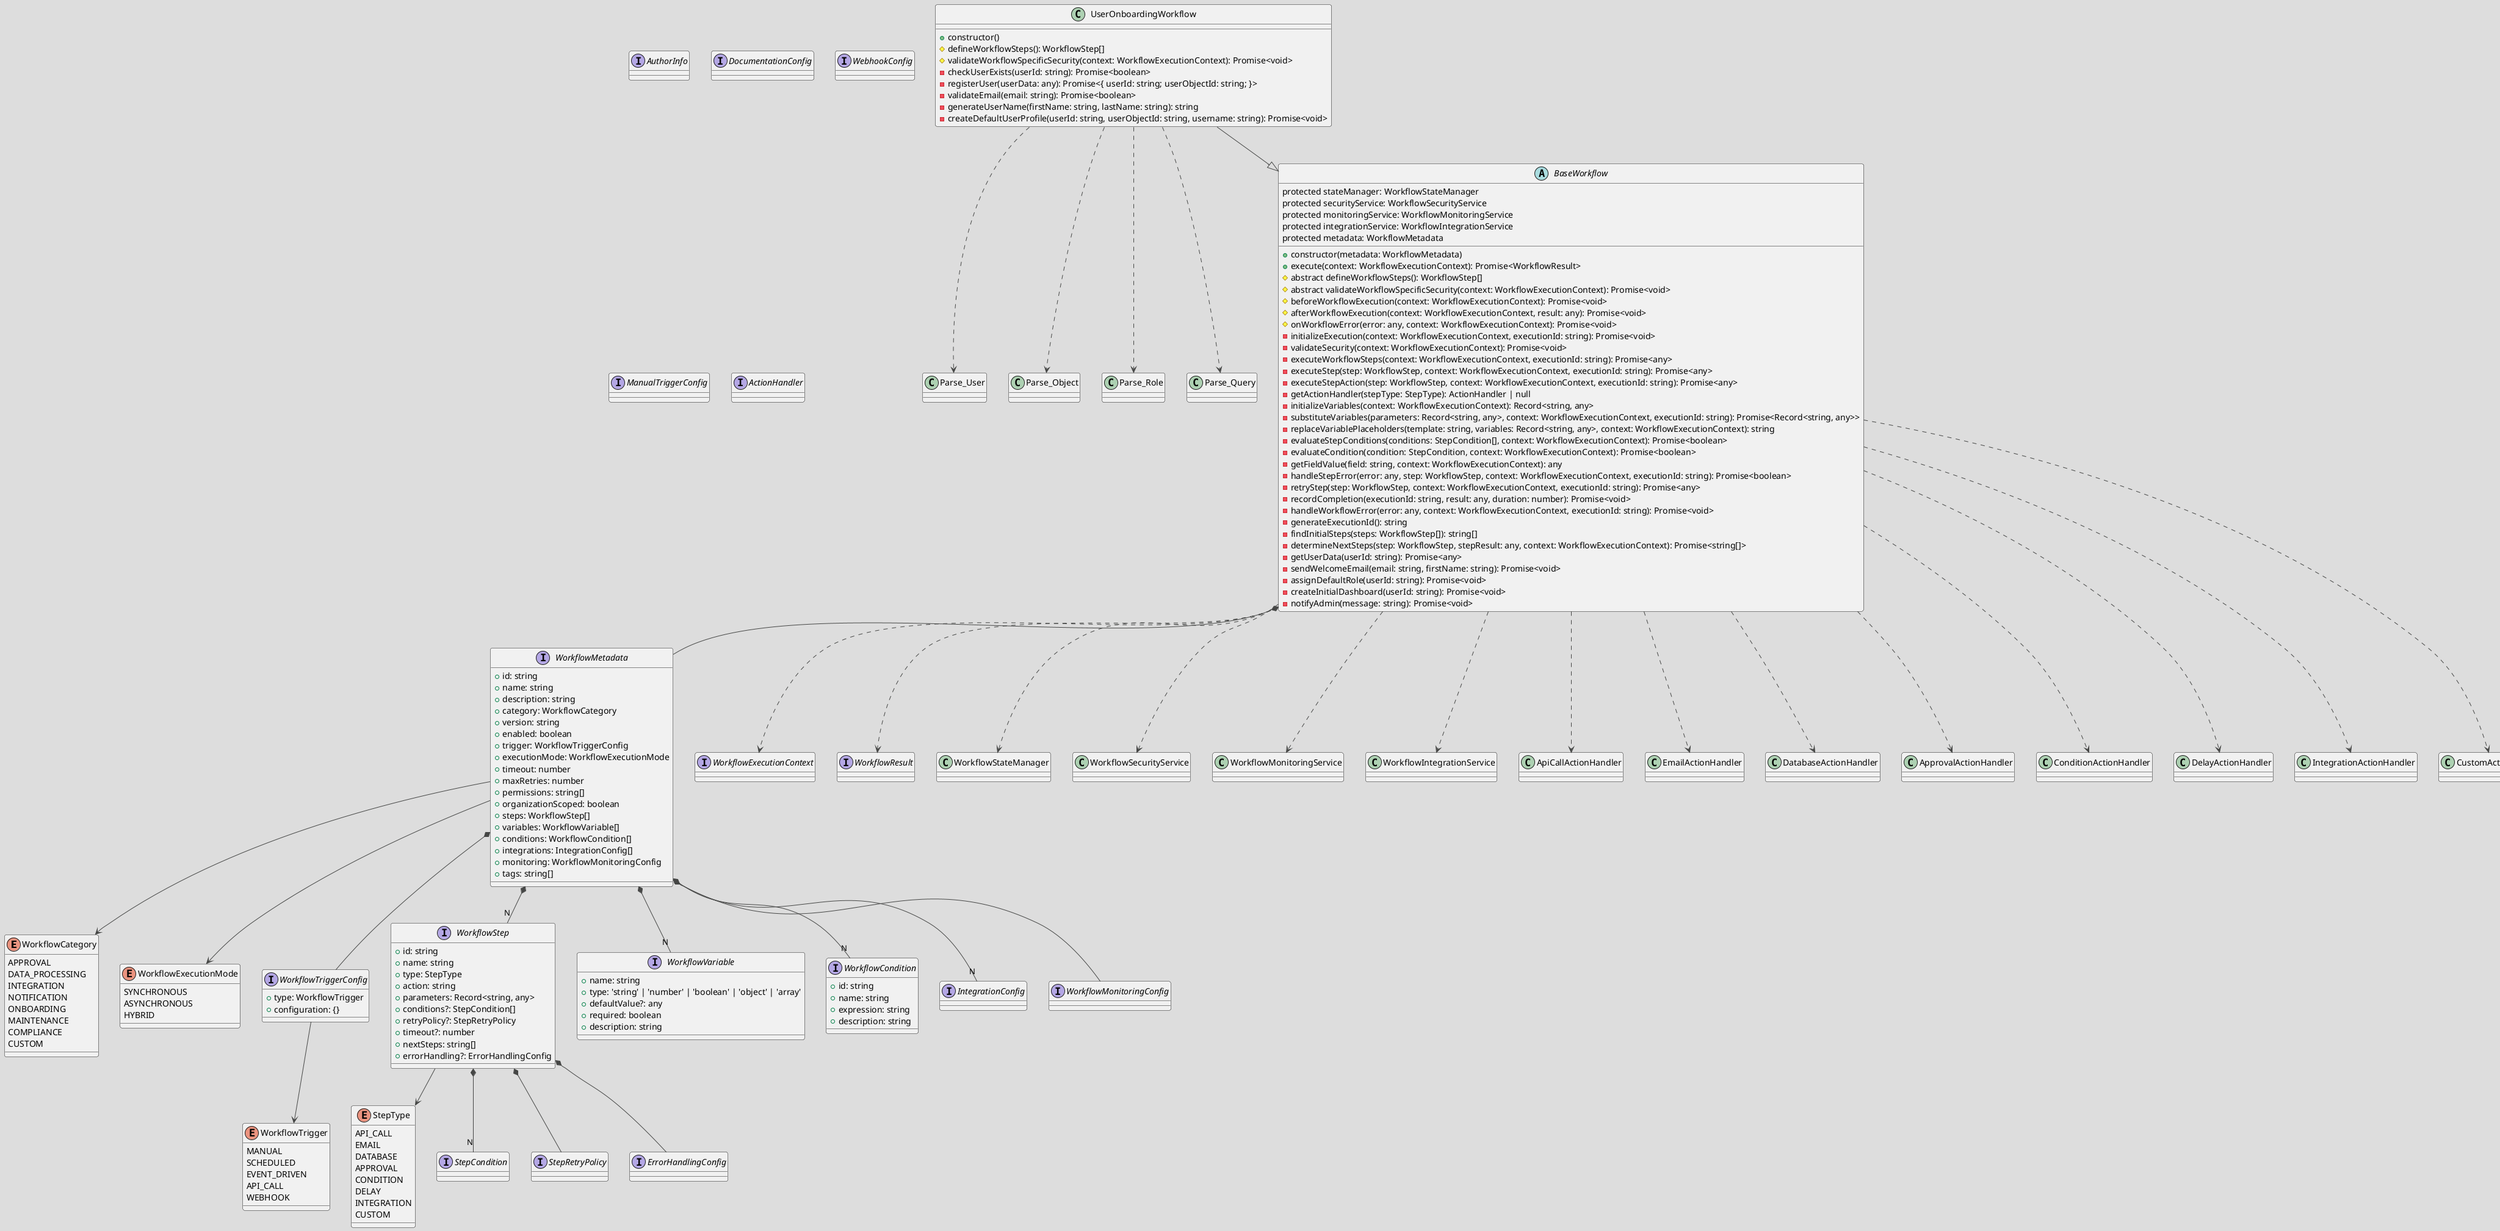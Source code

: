 @startuml
!theme toy

' Enums
enum WorkflowCategory {
    APPROVAL
    DATA_PROCESSING
    INTEGRATION
    NOTIFICATION
    ONBOARDING
    MAINTENANCE
    COMPLIANCE
    CUSTOM
}

enum WorkflowTrigger {
    MANUAL
    SCHEDULED
    EVENT_DRIVEN
    API_CALL
    WEBHOOK
}

enum WorkflowExecutionMode {
    SYNCHRONOUS
    ASYNCHRONOUS
    HYBRID
}

enum StepType {
    API_CALL
    EMAIL
    DATABASE
    APPROVAL
    CONDITION
    DELAY
    INTEGRATION
    CUSTOM
}

' Interfaces/Types
interface WorkflowMetadata {
    +id: string
    +name: string
    +description: string
    +category: WorkflowCategory
    +version: string
    +enabled: boolean
    +trigger: WorkflowTriggerConfig
    +executionMode: WorkflowExecutionMode
    +timeout: number
    +maxRetries: number
    +permissions: string[]
    +organizationScoped: boolean
    +steps: WorkflowStep[]
    +variables: WorkflowVariable[]
    +conditions: WorkflowCondition[]
    +integrations: IntegrationConfig[]
    +monitoring: WorkflowMonitoringConfig
    +tags: string[]
}

interface WorkflowTriggerConfig {
    +type: WorkflowTrigger
    +configuration: {}
}

interface WorkflowStep {
    +id: string
    +name: string
    +type: StepType
    +action: string
    +parameters: Record<string, any>
    +conditions?: StepCondition[]
    +retryPolicy?: StepRetryPolicy
    +timeout?: number
    +nextSteps: string[]
    +errorHandling?: ErrorHandlingConfig
}

interface WorkflowVariable {
    +name: string
    +type: 'string' | 'number' | 'boolean' | 'object' | 'array'
    +defaultValue?: any
    +required: boolean
    +description: string
}

interface WorkflowCondition {
    +id: string
    +name: string
    +expression: string
    +description: string
}

interface WorkflowExecutionContext
interface WorkflowResult
interface StepCondition
interface StepRetryPolicy
interface ErrorHandlingConfig
interface IntegrationConfig
interface WorkflowMonitoringConfig
interface AuthorInfo
interface DocumentationConfig
interface WebhookConfig
interface ManualTriggerConfig
interface ActionHandler

class WorkflowStateManager
class WorkflowSecurityService
class WorkflowMonitoringService
class WorkflowIntegrationService
class ApiCallActionHandler
class EmailActionHandler
class DatabaseActionHandler
class ApprovalActionHandler
class ConditionActionHandler
class DelayActionHandler
class IntegrationActionHandler
class CustomActionHandler
class Parse_User
class Parse_Object
class Parse_Role
class Parse_Query

' BaseWorkflow Abstract Class
abstract class BaseWorkflow {
    protected stateManager: WorkflowStateManager
    protected securityService: WorkflowSecurityService
    protected monitoringService: WorkflowMonitoringService
    protected integrationService: WorkflowIntegrationService
    protected metadata: WorkflowMetadata

    +constructor(metadata: WorkflowMetadata)
    +execute(context: WorkflowExecutionContext): Promise<WorkflowResult>
    #abstract defineWorkflowSteps(): WorkflowStep[]
    #abstract validateWorkflowSpecificSecurity(context: WorkflowExecutionContext): Promise<void>
    #beforeWorkflowExecution(context: WorkflowExecutionContext): Promise<void>
    #afterWorkflowExecution(context: WorkflowExecutionContext, result: any): Promise<void>
    #onWorkflowError(error: any, context: WorkflowExecutionContext): Promise<void>
    -initializeExecution(context: WorkflowExecutionContext, executionId: string): Promise<void>
    -validateSecurity(context: WorkflowExecutionContext): Promise<void>
    -executeWorkflowSteps(context: WorkflowExecutionContext, executionId: string): Promise<any>
    -executeStep(step: WorkflowStep, context: WorkflowExecutionContext, executionId: string): Promise<any>
    -executeStepAction(step: WorkflowStep, context: WorkflowExecutionContext, executionId: string): Promise<any>
    -getActionHandler(stepType: StepType): ActionHandler | null
    -initializeVariables(context: WorkflowExecutionContext): Record<string, any>
    -substituteVariables(parameters: Record<string, any>, context: WorkflowExecutionContext, executionId: string): Promise<Record<string, any>>
    -replaceVariablePlaceholders(template: string, variables: Record<string, any>, context: WorkflowExecutionContext): string
    -evaluateStepConditions(conditions: StepCondition[], context: WorkflowExecutionContext): Promise<boolean>
    -evaluateCondition(condition: StepCondition, context: WorkflowExecutionContext): Promise<boolean>
    -getFieldValue(field: string, context: WorkflowExecutionContext): any
    -handleStepError(error: any, step: WorkflowStep, context: WorkflowExecutionContext, executionId: string): Promise<boolean>
    -retryStep(step: WorkflowStep, context: WorkflowExecutionContext, executionId: string): Promise<any>
    -recordCompletion(executionId: string, result: any, duration: number): Promise<void>
    -handleWorkflowError(error: any, context: WorkflowExecutionContext, executionId: string): Promise<void>
    -generateExecutionId(): string
    -findInitialSteps(steps: WorkflowStep[]): string[]
    -determineNextSteps(step: WorkflowStep, stepResult: any, context: WorkflowExecutionContext): Promise<string[]>
    ' Helper methods for UserOnboardingWorkflow example
    -getUserData(userId: string): Promise<any>
    -sendWelcomeEmail(email: string, firstName: string): Promise<void>
    -assignDefaultRole(userId: string): Promise<void>
    -createInitialDashboard(userId: string): Promise<void>
    -notifyAdmin(message: string): Promise<void>
}

' Concrete Workflow Example
class UserOnboardingWorkflow {
    +constructor()
    #defineWorkflowSteps(): WorkflowStep[]
    #validateWorkflowSpecificSecurity(context: WorkflowExecutionContext): Promise<void>
    -checkUserExists(userId: string): Promise<boolean>
    -registerUser(userData: any): Promise<{ userId: string; userObjectId: string; }>
    -validateEmail(email: string): Promise<boolean>
    -generateUserName(firstName: string, lastName: string): string
    -createDefaultUserProfile(userId: string, userObjectId: string, username: string): Promise<void>
}

' Relationships

WorkflowMetadata --> WorkflowCategory
WorkflowMetadata --> WorkflowExecutionMode
WorkflowMetadata *-- WorkflowTriggerConfig
WorkflowMetadata *-- "N" WorkflowStep
WorkflowMetadata *-- "N" WorkflowVariable
WorkflowMetadata *-- "N" WorkflowCondition
WorkflowMetadata *-- "N" IntegrationConfig
WorkflowMetadata *-- WorkflowMonitoringConfig

WorkflowTriggerConfig --> WorkflowTrigger

WorkflowStep --> StepType
WorkflowStep *-- "N" StepCondition
WorkflowStep *-- StepRetryPolicy
WorkflowStep *-- ErrorHandlingConfig

BaseWorkflow *-- WorkflowMetadata
BaseWorkflow ..> WorkflowExecutionContext
BaseWorkflow ..> WorkflowResult
BaseWorkflow ..> WorkflowStateManager
BaseWorkflow ..> WorkflowSecurityService
BaseWorkflow ..> WorkflowMonitoringService
BaseWorkflow ..> WorkflowIntegrationService

BaseWorkflow ..> ApiCallActionHandler
BaseWorkflow ..> EmailActionHandler
BaseWorkflow ..> DatabaseActionHandler
BaseWorkflow ..> ApprovalActionHandler
BaseWorkflow ..> ConditionActionHandler
BaseWorkflow ..> DelayActionHandler
BaseWorkflow ..> IntegrationActionHandler
BaseWorkflow ..> CustomActionHandler

UserOnboardingWorkflow --|> BaseWorkflow
UserOnboardingWorkflow ..> Parse_User
UserOnboardingWorkflow ..> Parse_Object
UserOnboardingWorkflow ..> Parse_Role
UserOnboardingWorkflow ..> Parse_Query

@enduml